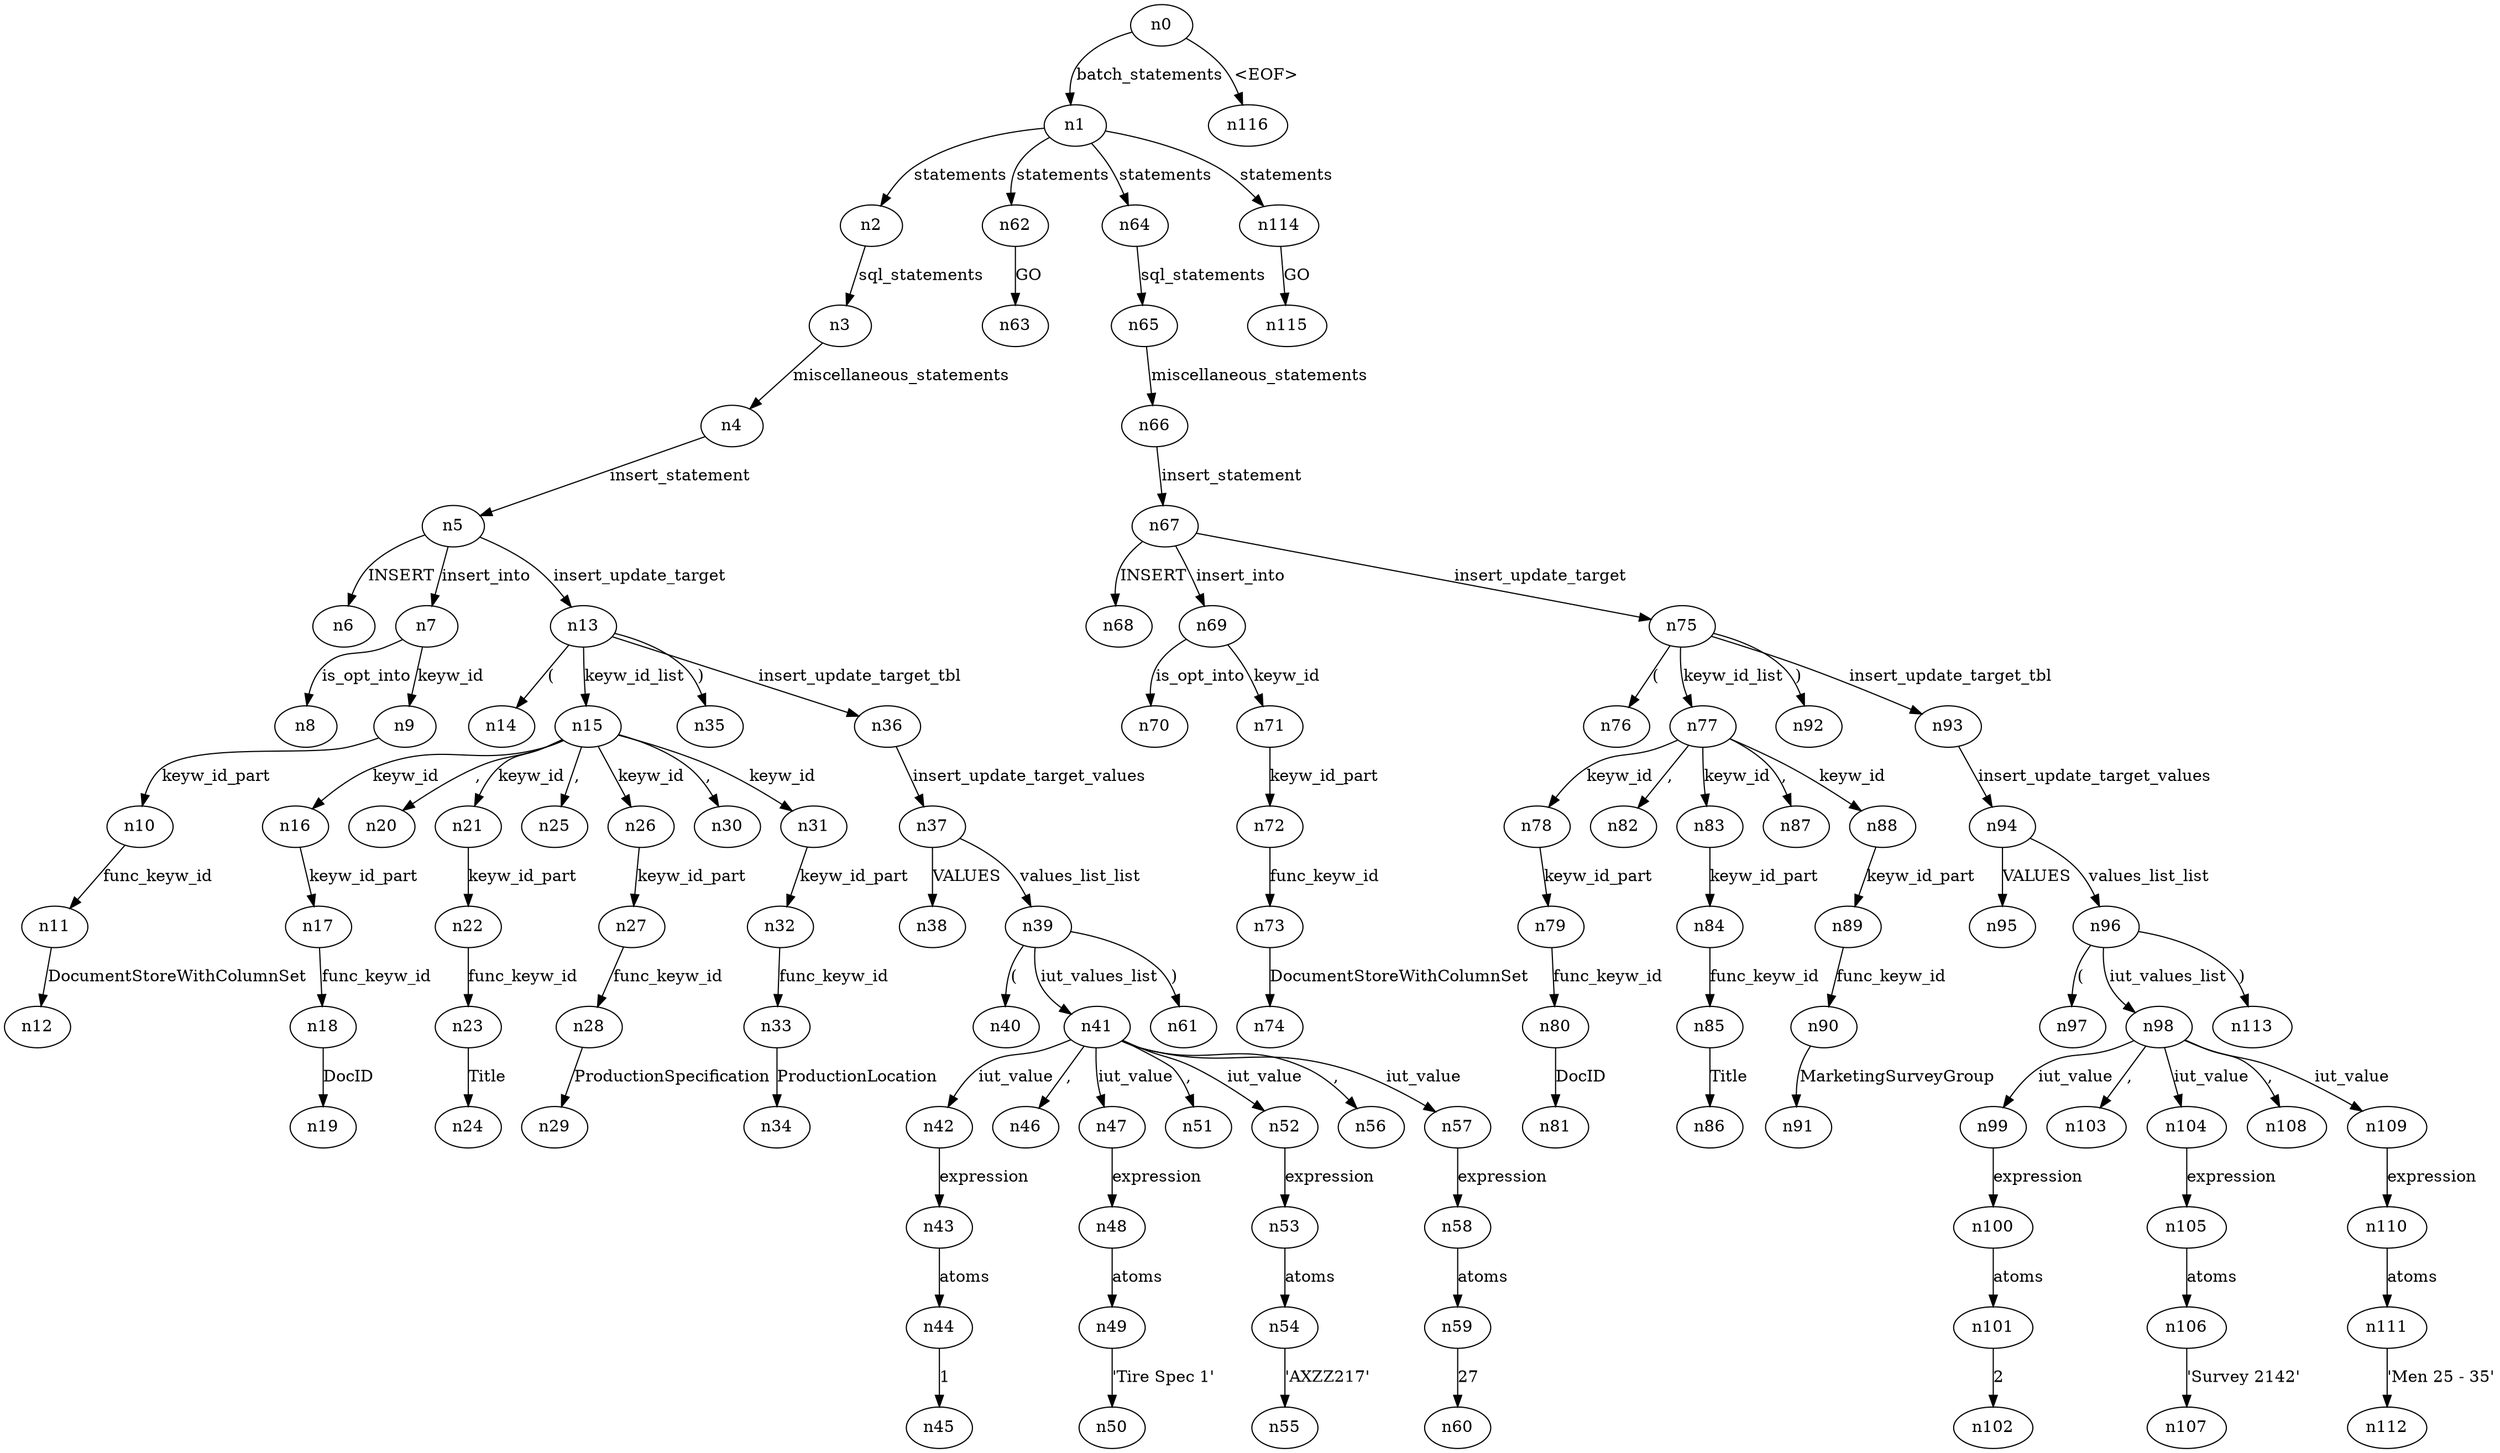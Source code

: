 digraph ParseTree {
  n0 -> n1 [label="batch_statements"];
  n1 -> n2 [label="statements"];
  n2 -> n3 [label="sql_statements"];
  n3 -> n4 [label="miscellaneous_statements"];
  n4 -> n5 [label="insert_statement"];
  n5 -> n6 [label="INSERT"];
  n5 -> n7 [label="insert_into"];
  n7 -> n8 [label="is_opt_into"];
  n7 -> n9 [label="keyw_id"];
  n9 -> n10 [label="keyw_id_part"];
  n10 -> n11 [label="func_keyw_id"];
  n11 -> n12 [label="DocumentStoreWithColumnSet"];
  n5 -> n13 [label="insert_update_target"];
  n13 -> n14 [label="("];
  n13 -> n15 [label="keyw_id_list"];
  n15 -> n16 [label="keyw_id"];
  n16 -> n17 [label="keyw_id_part"];
  n17 -> n18 [label="func_keyw_id"];
  n18 -> n19 [label="DocID"];
  n15 -> n20 [label=","];
  n15 -> n21 [label="keyw_id"];
  n21 -> n22 [label="keyw_id_part"];
  n22 -> n23 [label="func_keyw_id"];
  n23 -> n24 [label="Title"];
  n15 -> n25 [label=","];
  n15 -> n26 [label="keyw_id"];
  n26 -> n27 [label="keyw_id_part"];
  n27 -> n28 [label="func_keyw_id"];
  n28 -> n29 [label="ProductionSpecification"];
  n15 -> n30 [label=","];
  n15 -> n31 [label="keyw_id"];
  n31 -> n32 [label="keyw_id_part"];
  n32 -> n33 [label="func_keyw_id"];
  n33 -> n34 [label="ProductionLocation"];
  n13 -> n35 [label=")"];
  n13 -> n36 [label="insert_update_target_tbl"];
  n36 -> n37 [label="insert_update_target_values"];
  n37 -> n38 [label="VALUES"];
  n37 -> n39 [label="values_list_list"];
  n39 -> n40 [label="("];
  n39 -> n41 [label="iut_values_list"];
  n41 -> n42 [label="iut_value"];
  n42 -> n43 [label="expression"];
  n43 -> n44 [label="atoms"];
  n44 -> n45 [label="1"];
  n41 -> n46 [label=","];
  n41 -> n47 [label="iut_value"];
  n47 -> n48 [label="expression"];
  n48 -> n49 [label="atoms"];
  n49 -> n50 [label="'Tire Spec 1'"];
  n41 -> n51 [label=","];
  n41 -> n52 [label="iut_value"];
  n52 -> n53 [label="expression"];
  n53 -> n54 [label="atoms"];
  n54 -> n55 [label="'AXZZ217'"];
  n41 -> n56 [label=","];
  n41 -> n57 [label="iut_value"];
  n57 -> n58 [label="expression"];
  n58 -> n59 [label="atoms"];
  n59 -> n60 [label="27"];
  n39 -> n61 [label=")"];
  n1 -> n62 [label="statements"];
  n62 -> n63 [label="GO"];
  n1 -> n64 [label="statements"];
  n64 -> n65 [label="sql_statements"];
  n65 -> n66 [label="miscellaneous_statements"];
  n66 -> n67 [label="insert_statement"];
  n67 -> n68 [label="INSERT"];
  n67 -> n69 [label="insert_into"];
  n69 -> n70 [label="is_opt_into"];
  n69 -> n71 [label="keyw_id"];
  n71 -> n72 [label="keyw_id_part"];
  n72 -> n73 [label="func_keyw_id"];
  n73 -> n74 [label="DocumentStoreWithColumnSet"];
  n67 -> n75 [label="insert_update_target"];
  n75 -> n76 [label="("];
  n75 -> n77 [label="keyw_id_list"];
  n77 -> n78 [label="keyw_id"];
  n78 -> n79 [label="keyw_id_part"];
  n79 -> n80 [label="func_keyw_id"];
  n80 -> n81 [label="DocID"];
  n77 -> n82 [label=","];
  n77 -> n83 [label="keyw_id"];
  n83 -> n84 [label="keyw_id_part"];
  n84 -> n85 [label="func_keyw_id"];
  n85 -> n86 [label="Title"];
  n77 -> n87 [label=","];
  n77 -> n88 [label="keyw_id"];
  n88 -> n89 [label="keyw_id_part"];
  n89 -> n90 [label="func_keyw_id"];
  n90 -> n91 [label="MarketingSurveyGroup"];
  n75 -> n92 [label=")"];
  n75 -> n93 [label="insert_update_target_tbl"];
  n93 -> n94 [label="insert_update_target_values"];
  n94 -> n95 [label="VALUES"];
  n94 -> n96 [label="values_list_list"];
  n96 -> n97 [label="("];
  n96 -> n98 [label="iut_values_list"];
  n98 -> n99 [label="iut_value"];
  n99 -> n100 [label="expression"];
  n100 -> n101 [label="atoms"];
  n101 -> n102 [label="2"];
  n98 -> n103 [label=","];
  n98 -> n104 [label="iut_value"];
  n104 -> n105 [label="expression"];
  n105 -> n106 [label="atoms"];
  n106 -> n107 [label="'Survey 2142'"];
  n98 -> n108 [label=","];
  n98 -> n109 [label="iut_value"];
  n109 -> n110 [label="expression"];
  n110 -> n111 [label="atoms"];
  n111 -> n112 [label="'Men 25 - 35'"];
  n96 -> n113 [label=")"];
  n1 -> n114 [label="statements"];
  n114 -> n115 [label="GO"];
  n0 -> n116 [label="<EOF>"];
}